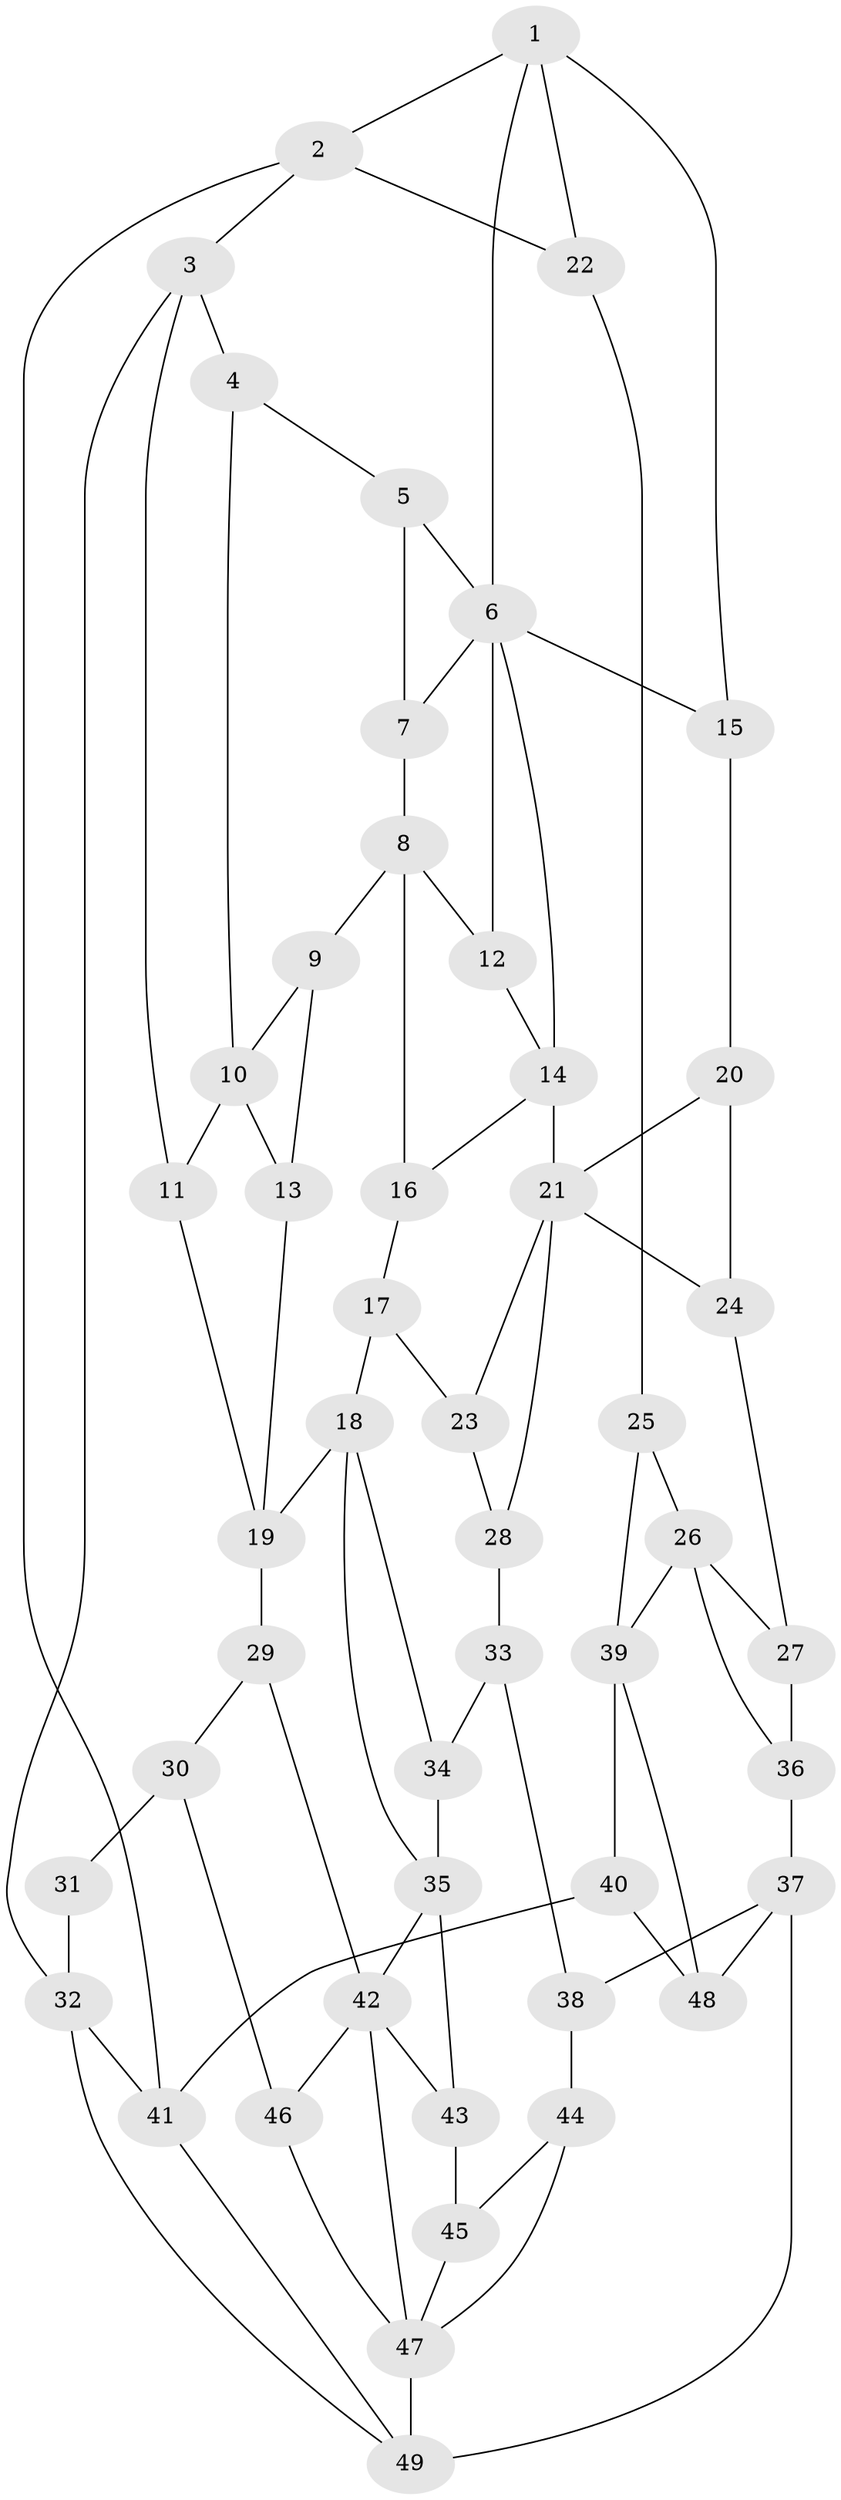 // original degree distribution, {3: 0.030612244897959183, 6: 0.21428571428571427, 5: 0.5408163265306123, 4: 0.21428571428571427}
// Generated by graph-tools (version 1.1) at 2025/38/03/09/25 02:38:37]
// undirected, 49 vertices, 85 edges
graph export_dot {
graph [start="1"]
  node [color=gray90,style=filled];
  1;
  2;
  3;
  4;
  5;
  6;
  7;
  8;
  9;
  10;
  11;
  12;
  13;
  14;
  15;
  16;
  17;
  18;
  19;
  20;
  21;
  22;
  23;
  24;
  25;
  26;
  27;
  28;
  29;
  30;
  31;
  32;
  33;
  34;
  35;
  36;
  37;
  38;
  39;
  40;
  41;
  42;
  43;
  44;
  45;
  46;
  47;
  48;
  49;
  1 -- 2 [weight=1.0];
  1 -- 6 [weight=1.0];
  1 -- 15 [weight=1.0];
  1 -- 22 [weight=1.0];
  2 -- 3 [weight=1.0];
  2 -- 22 [weight=1.0];
  2 -- 41 [weight=1.0];
  3 -- 4 [weight=1.0];
  3 -- 11 [weight=1.0];
  3 -- 32 [weight=1.0];
  4 -- 5 [weight=1.0];
  4 -- 10 [weight=1.0];
  5 -- 6 [weight=1.0];
  5 -- 7 [weight=2.0];
  6 -- 7 [weight=1.0];
  6 -- 12 [weight=1.0];
  6 -- 14 [weight=1.0];
  6 -- 15 [weight=1.0];
  7 -- 8 [weight=1.0];
  8 -- 9 [weight=2.0];
  8 -- 12 [weight=1.0];
  8 -- 16 [weight=2.0];
  9 -- 10 [weight=1.0];
  9 -- 13 [weight=1.0];
  10 -- 11 [weight=1.0];
  10 -- 13 [weight=1.0];
  11 -- 19 [weight=1.0];
  12 -- 14 [weight=1.0];
  13 -- 19 [weight=1.0];
  14 -- 16 [weight=1.0];
  14 -- 21 [weight=2.0];
  15 -- 20 [weight=1.0];
  16 -- 17 [weight=1.0];
  17 -- 18 [weight=2.0];
  17 -- 23 [weight=1.0];
  18 -- 19 [weight=2.0];
  18 -- 34 [weight=1.0];
  18 -- 35 [weight=1.0];
  19 -- 29 [weight=1.0];
  20 -- 21 [weight=1.0];
  20 -- 24 [weight=1.0];
  21 -- 23 [weight=1.0];
  21 -- 24 [weight=1.0];
  21 -- 28 [weight=1.0];
  22 -- 25 [weight=1.0];
  23 -- 28 [weight=1.0];
  24 -- 27 [weight=1.0];
  25 -- 26 [weight=1.0];
  25 -- 39 [weight=1.0];
  26 -- 27 [weight=1.0];
  26 -- 36 [weight=1.0];
  26 -- 39 [weight=3.0];
  27 -- 36 [weight=1.0];
  28 -- 33 [weight=1.0];
  29 -- 30 [weight=1.0];
  29 -- 42 [weight=1.0];
  30 -- 31 [weight=2.0];
  30 -- 46 [weight=1.0];
  31 -- 32 [weight=1.0];
  32 -- 41 [weight=1.0];
  32 -- 49 [weight=1.0];
  33 -- 34 [weight=1.0];
  33 -- 38 [weight=1.0];
  34 -- 35 [weight=2.0];
  35 -- 42 [weight=1.0];
  35 -- 43 [weight=1.0];
  36 -- 37 [weight=1.0];
  37 -- 38 [weight=1.0];
  37 -- 48 [weight=1.0];
  37 -- 49 [weight=2.0];
  38 -- 44 [weight=1.0];
  39 -- 40 [weight=1.0];
  39 -- 48 [weight=1.0];
  40 -- 41 [weight=1.0];
  40 -- 48 [weight=1.0];
  41 -- 49 [weight=1.0];
  42 -- 43 [weight=1.0];
  42 -- 46 [weight=1.0];
  42 -- 47 [weight=1.0];
  43 -- 45 [weight=1.0];
  44 -- 45 [weight=1.0];
  44 -- 47 [weight=1.0];
  45 -- 47 [weight=1.0];
  46 -- 47 [weight=1.0];
  47 -- 49 [weight=2.0];
}
